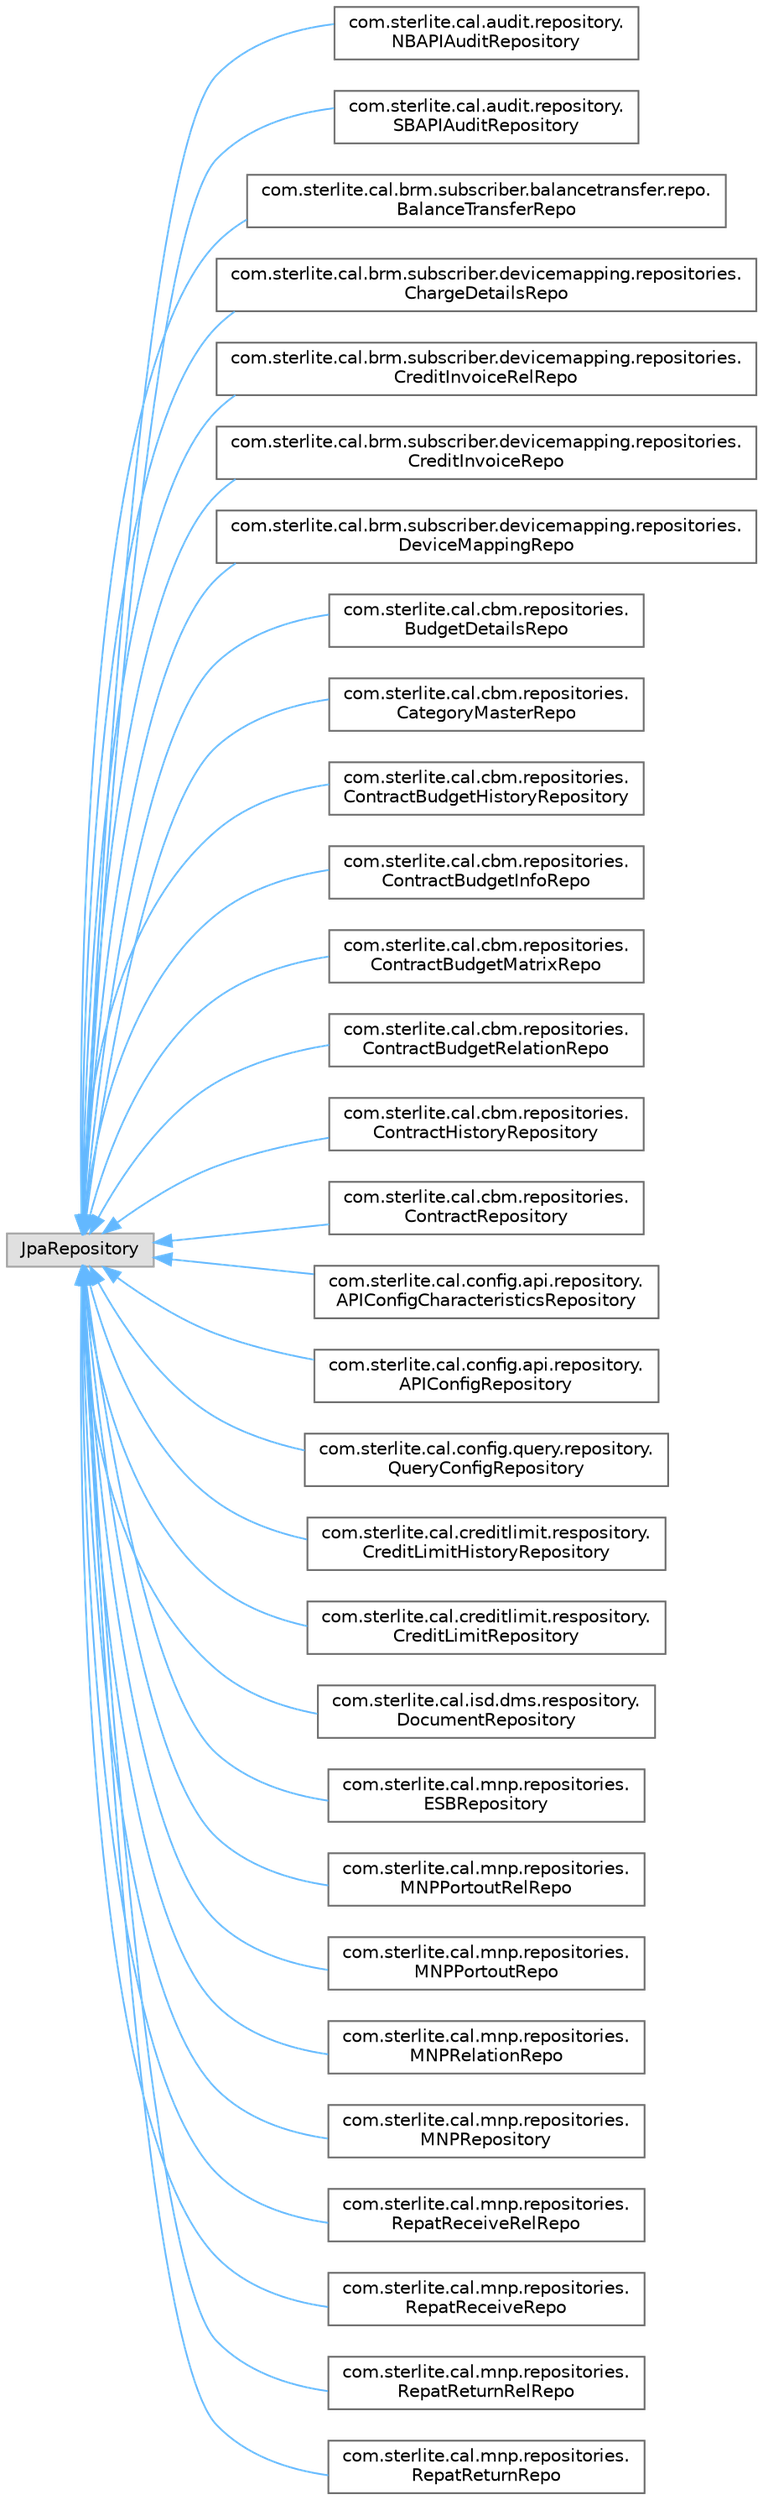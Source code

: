 digraph "Graphical Class Hierarchy"
{
 // LATEX_PDF_SIZE
  bgcolor="transparent";
  edge [fontname=Helvetica,fontsize=10,labelfontname=Helvetica,labelfontsize=10];
  node [fontname=Helvetica,fontsize=10,shape=box,height=0.2,width=0.4];
  rankdir="LR";
  Node0 [id="Node000000",label="JpaRepository",height=0.2,width=0.4,color="grey60", fillcolor="#E0E0E0", style="filled",tooltip=" "];
  Node0 -> Node1 [id="edge903_Node000000_Node000001",dir="back",color="steelblue1",style="solid",tooltip=" "];
  Node1 [id="Node000001",label="com.sterlite.cal.audit.repository.\lNBAPIAuditRepository",height=0.2,width=0.4,color="grey40", fillcolor="white", style="filled",URL="$interfacecom_1_1sterlite_1_1cal_1_1audit_1_1repository_1_1_n_b_a_p_i_audit_repository.html",tooltip=" "];
  Node0 -> Node2 [id="edge904_Node000000_Node000002",dir="back",color="steelblue1",style="solid",tooltip=" "];
  Node2 [id="Node000002",label="com.sterlite.cal.audit.repository.\lSBAPIAuditRepository",height=0.2,width=0.4,color="grey40", fillcolor="white", style="filled",URL="$interfacecom_1_1sterlite_1_1cal_1_1audit_1_1repository_1_1_s_b_a_p_i_audit_repository.html",tooltip=" "];
  Node0 -> Node3 [id="edge905_Node000000_Node000003",dir="back",color="steelblue1",style="solid",tooltip=" "];
  Node3 [id="Node000003",label="com.sterlite.cal.brm.subscriber.balancetransfer.repo.\lBalanceTransferRepo",height=0.2,width=0.4,color="grey40", fillcolor="white", style="filled",URL="$interfacecom_1_1sterlite_1_1cal_1_1brm_1_1subscriber_1_1balancetransfer_1_1repo_1_1_balance_transfer_repo.html",tooltip=" "];
  Node0 -> Node4 [id="edge906_Node000000_Node000004",dir="back",color="steelblue1",style="solid",tooltip=" "];
  Node4 [id="Node000004",label="com.sterlite.cal.brm.subscriber.devicemapping.repositories.\lChargeDetailsRepo",height=0.2,width=0.4,color="grey40", fillcolor="white", style="filled",URL="$interfacecom_1_1sterlite_1_1cal_1_1brm_1_1subscriber_1_1devicemapping_1_1repositories_1_1_charge_details_repo.html",tooltip=" "];
  Node0 -> Node5 [id="edge907_Node000000_Node000005",dir="back",color="steelblue1",style="solid",tooltip=" "];
  Node5 [id="Node000005",label="com.sterlite.cal.brm.subscriber.devicemapping.repositories.\lCreditInvoiceRelRepo",height=0.2,width=0.4,color="grey40", fillcolor="white", style="filled",URL="$interfacecom_1_1sterlite_1_1cal_1_1brm_1_1subscriber_1_1devicemapping_1_1repositories_1_1_credit_invoice_rel_repo.html",tooltip=" "];
  Node0 -> Node6 [id="edge908_Node000000_Node000006",dir="back",color="steelblue1",style="solid",tooltip=" "];
  Node6 [id="Node000006",label="com.sterlite.cal.brm.subscriber.devicemapping.repositories.\lCreditInvoiceRepo",height=0.2,width=0.4,color="grey40", fillcolor="white", style="filled",URL="$interfacecom_1_1sterlite_1_1cal_1_1brm_1_1subscriber_1_1devicemapping_1_1repositories_1_1_credit_invoice_repo.html",tooltip=" "];
  Node0 -> Node7 [id="edge909_Node000000_Node000007",dir="back",color="steelblue1",style="solid",tooltip=" "];
  Node7 [id="Node000007",label="com.sterlite.cal.brm.subscriber.devicemapping.repositories.\lDeviceMappingRepo",height=0.2,width=0.4,color="grey40", fillcolor="white", style="filled",URL="$interfacecom_1_1sterlite_1_1cal_1_1brm_1_1subscriber_1_1devicemapping_1_1repositories_1_1_device_mapping_repo.html",tooltip=" "];
  Node0 -> Node8 [id="edge910_Node000000_Node000008",dir="back",color="steelblue1",style="solid",tooltip=" "];
  Node8 [id="Node000008",label="com.sterlite.cal.cbm.repositories.\lBudgetDetailsRepo",height=0.2,width=0.4,color="grey40", fillcolor="white", style="filled",URL="$interfacecom_1_1sterlite_1_1cal_1_1cbm_1_1repositories_1_1_budget_details_repo.html",tooltip=" "];
  Node0 -> Node9 [id="edge911_Node000000_Node000009",dir="back",color="steelblue1",style="solid",tooltip=" "];
  Node9 [id="Node000009",label="com.sterlite.cal.cbm.repositories.\lCategoryMasterRepo",height=0.2,width=0.4,color="grey40", fillcolor="white", style="filled",URL="$interfacecom_1_1sterlite_1_1cal_1_1cbm_1_1repositories_1_1_category_master_repo.html",tooltip=" "];
  Node0 -> Node10 [id="edge912_Node000000_Node000010",dir="back",color="steelblue1",style="solid",tooltip=" "];
  Node10 [id="Node000010",label="com.sterlite.cal.cbm.repositories.\lContractBudgetHistoryRepository",height=0.2,width=0.4,color="grey40", fillcolor="white", style="filled",URL="$interfacecom_1_1sterlite_1_1cal_1_1cbm_1_1repositories_1_1_contract_budget_history_repository.html",tooltip=" "];
  Node0 -> Node11 [id="edge913_Node000000_Node000011",dir="back",color="steelblue1",style="solid",tooltip=" "];
  Node11 [id="Node000011",label="com.sterlite.cal.cbm.repositories.\lContractBudgetInfoRepo",height=0.2,width=0.4,color="grey40", fillcolor="white", style="filled",URL="$interfacecom_1_1sterlite_1_1cal_1_1cbm_1_1repositories_1_1_contract_budget_info_repo.html",tooltip=" "];
  Node0 -> Node12 [id="edge914_Node000000_Node000012",dir="back",color="steelblue1",style="solid",tooltip=" "];
  Node12 [id="Node000012",label="com.sterlite.cal.cbm.repositories.\lContractBudgetMatrixRepo",height=0.2,width=0.4,color="grey40", fillcolor="white", style="filled",URL="$interfacecom_1_1sterlite_1_1cal_1_1cbm_1_1repositories_1_1_contract_budget_matrix_repo.html",tooltip=" "];
  Node0 -> Node13 [id="edge915_Node000000_Node000013",dir="back",color="steelblue1",style="solid",tooltip=" "];
  Node13 [id="Node000013",label="com.sterlite.cal.cbm.repositories.\lContractBudgetRelationRepo",height=0.2,width=0.4,color="grey40", fillcolor="white", style="filled",URL="$interfacecom_1_1sterlite_1_1cal_1_1cbm_1_1repositories_1_1_contract_budget_relation_repo.html",tooltip=" "];
  Node0 -> Node14 [id="edge916_Node000000_Node000014",dir="back",color="steelblue1",style="solid",tooltip=" "];
  Node14 [id="Node000014",label="com.sterlite.cal.cbm.repositories.\lContractHistoryRepository",height=0.2,width=0.4,color="grey40", fillcolor="white", style="filled",URL="$interfacecom_1_1sterlite_1_1cal_1_1cbm_1_1repositories_1_1_contract_history_repository.html",tooltip=" "];
  Node0 -> Node15 [id="edge917_Node000000_Node000015",dir="back",color="steelblue1",style="solid",tooltip=" "];
  Node15 [id="Node000015",label="com.sterlite.cal.cbm.repositories.\lContractRepository",height=0.2,width=0.4,color="grey40", fillcolor="white", style="filled",URL="$interfacecom_1_1sterlite_1_1cal_1_1cbm_1_1repositories_1_1_contract_repository.html",tooltip=" "];
  Node0 -> Node16 [id="edge918_Node000000_Node000016",dir="back",color="steelblue1",style="solid",tooltip=" "];
  Node16 [id="Node000016",label="com.sterlite.cal.config.api.repository.\lAPIConfigCharacteristicsRepository",height=0.2,width=0.4,color="grey40", fillcolor="white", style="filled",URL="$interfacecom_1_1sterlite_1_1cal_1_1config_1_1api_1_1repository_1_1_a_p_i_config_characteristics_repository.html",tooltip=" "];
  Node0 -> Node17 [id="edge919_Node000000_Node000017",dir="back",color="steelblue1",style="solid",tooltip=" "];
  Node17 [id="Node000017",label="com.sterlite.cal.config.api.repository.\lAPIConfigRepository",height=0.2,width=0.4,color="grey40", fillcolor="white", style="filled",URL="$interfacecom_1_1sterlite_1_1cal_1_1config_1_1api_1_1repository_1_1_a_p_i_config_repository.html",tooltip=" "];
  Node0 -> Node18 [id="edge920_Node000000_Node000018",dir="back",color="steelblue1",style="solid",tooltip=" "];
  Node18 [id="Node000018",label="com.sterlite.cal.config.query.repository.\lQueryConfigRepository",height=0.2,width=0.4,color="grey40", fillcolor="white", style="filled",URL="$interfacecom_1_1sterlite_1_1cal_1_1config_1_1query_1_1repository_1_1_query_config_repository.html",tooltip=" "];
  Node0 -> Node19 [id="edge921_Node000000_Node000019",dir="back",color="steelblue1",style="solid",tooltip=" "];
  Node19 [id="Node000019",label="com.sterlite.cal.creditlimit.respository.\lCreditLimitHistoryRepository",height=0.2,width=0.4,color="grey40", fillcolor="white", style="filled",URL="$interfacecom_1_1sterlite_1_1cal_1_1creditlimit_1_1respository_1_1_credit_limit_history_repository.html",tooltip=" "];
  Node0 -> Node20 [id="edge922_Node000000_Node000020",dir="back",color="steelblue1",style="solid",tooltip=" "];
  Node20 [id="Node000020",label="com.sterlite.cal.creditlimit.respository.\lCreditLimitRepository",height=0.2,width=0.4,color="grey40", fillcolor="white", style="filled",URL="$interfacecom_1_1sterlite_1_1cal_1_1creditlimit_1_1respository_1_1_credit_limit_repository.html",tooltip=" "];
  Node0 -> Node21 [id="edge923_Node000000_Node000021",dir="back",color="steelblue1",style="solid",tooltip=" "];
  Node21 [id="Node000021",label="com.sterlite.cal.isd.dms.respository.\lDocumentRepository",height=0.2,width=0.4,color="grey40", fillcolor="white", style="filled",URL="$interfacecom_1_1sterlite_1_1cal_1_1isd_1_1dms_1_1respository_1_1_document_repository.html",tooltip=" "];
  Node0 -> Node22 [id="edge924_Node000000_Node000022",dir="back",color="steelblue1",style="solid",tooltip=" "];
  Node22 [id="Node000022",label="com.sterlite.cal.mnp.repositories.\lESBRepository",height=0.2,width=0.4,color="grey40", fillcolor="white", style="filled",URL="$interfacecom_1_1sterlite_1_1cal_1_1mnp_1_1repositories_1_1_e_s_b_repository.html",tooltip=" "];
  Node0 -> Node23 [id="edge925_Node000000_Node000023",dir="back",color="steelblue1",style="solid",tooltip=" "];
  Node23 [id="Node000023",label="com.sterlite.cal.mnp.repositories.\lMNPPortoutRelRepo",height=0.2,width=0.4,color="grey40", fillcolor="white", style="filled",URL="$interfacecom_1_1sterlite_1_1cal_1_1mnp_1_1repositories_1_1_m_n_p_portout_rel_repo.html",tooltip=" "];
  Node0 -> Node24 [id="edge926_Node000000_Node000024",dir="back",color="steelblue1",style="solid",tooltip=" "];
  Node24 [id="Node000024",label="com.sterlite.cal.mnp.repositories.\lMNPPortoutRepo",height=0.2,width=0.4,color="grey40", fillcolor="white", style="filled",URL="$interfacecom_1_1sterlite_1_1cal_1_1mnp_1_1repositories_1_1_m_n_p_portout_repo.html",tooltip=" "];
  Node0 -> Node25 [id="edge927_Node000000_Node000025",dir="back",color="steelblue1",style="solid",tooltip=" "];
  Node25 [id="Node000025",label="com.sterlite.cal.mnp.repositories.\lMNPRelationRepo",height=0.2,width=0.4,color="grey40", fillcolor="white", style="filled",URL="$interfacecom_1_1sterlite_1_1cal_1_1mnp_1_1repositories_1_1_m_n_p_relation_repo.html",tooltip=" "];
  Node0 -> Node26 [id="edge928_Node000000_Node000026",dir="back",color="steelblue1",style="solid",tooltip=" "];
  Node26 [id="Node000026",label="com.sterlite.cal.mnp.repositories.\lMNPRepository",height=0.2,width=0.4,color="grey40", fillcolor="white", style="filled",URL="$interfacecom_1_1sterlite_1_1cal_1_1mnp_1_1repositories_1_1_m_n_p_repository.html",tooltip=" "];
  Node0 -> Node27 [id="edge929_Node000000_Node000027",dir="back",color="steelblue1",style="solid",tooltip=" "];
  Node27 [id="Node000027",label="com.sterlite.cal.mnp.repositories.\lRepatReceiveRelRepo",height=0.2,width=0.4,color="grey40", fillcolor="white", style="filled",URL="$interfacecom_1_1sterlite_1_1cal_1_1mnp_1_1repositories_1_1_repat_receive_rel_repo.html",tooltip=" "];
  Node0 -> Node28 [id="edge930_Node000000_Node000028",dir="back",color="steelblue1",style="solid",tooltip=" "];
  Node28 [id="Node000028",label="com.sterlite.cal.mnp.repositories.\lRepatReceiveRepo",height=0.2,width=0.4,color="grey40", fillcolor="white", style="filled",URL="$interfacecom_1_1sterlite_1_1cal_1_1mnp_1_1repositories_1_1_repat_receive_repo.html",tooltip=" "];
  Node0 -> Node29 [id="edge931_Node000000_Node000029",dir="back",color="steelblue1",style="solid",tooltip=" "];
  Node29 [id="Node000029",label="com.sterlite.cal.mnp.repositories.\lRepatReturnRelRepo",height=0.2,width=0.4,color="grey40", fillcolor="white", style="filled",URL="$interfacecom_1_1sterlite_1_1cal_1_1mnp_1_1repositories_1_1_repat_return_rel_repo.html",tooltip=" "];
  Node0 -> Node30 [id="edge932_Node000000_Node000030",dir="back",color="steelblue1",style="solid",tooltip=" "];
  Node30 [id="Node000030",label="com.sterlite.cal.mnp.repositories.\lRepatReturnRepo",height=0.2,width=0.4,color="grey40", fillcolor="white", style="filled",URL="$interfacecom_1_1sterlite_1_1cal_1_1mnp_1_1repositories_1_1_repat_return_repo.html",tooltip=" "];
}
